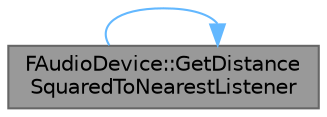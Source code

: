 digraph "FAudioDevice::GetDistanceSquaredToNearestListener"
{
 // INTERACTIVE_SVG=YES
 // LATEX_PDF_SIZE
  bgcolor="transparent";
  edge [fontname=Helvetica,fontsize=10,labelfontname=Helvetica,labelfontsize=10];
  node [fontname=Helvetica,fontsize=10,shape=box,height=0.2,width=0.4];
  rankdir="LR";
  Node1 [id="Node000001",label="FAudioDevice::GetDistance\lSquaredToNearestListener",height=0.2,width=0.4,color="gray40", fillcolor="grey60", style="filled", fontcolor="black",tooltip="Sets OutSqDistance to the distance from location the closest listener, depending on calling thread."];
  Node1 -> Node1 [id="edge1_Node000001_Node000001",color="steelblue1",style="solid",tooltip=" "];
}
